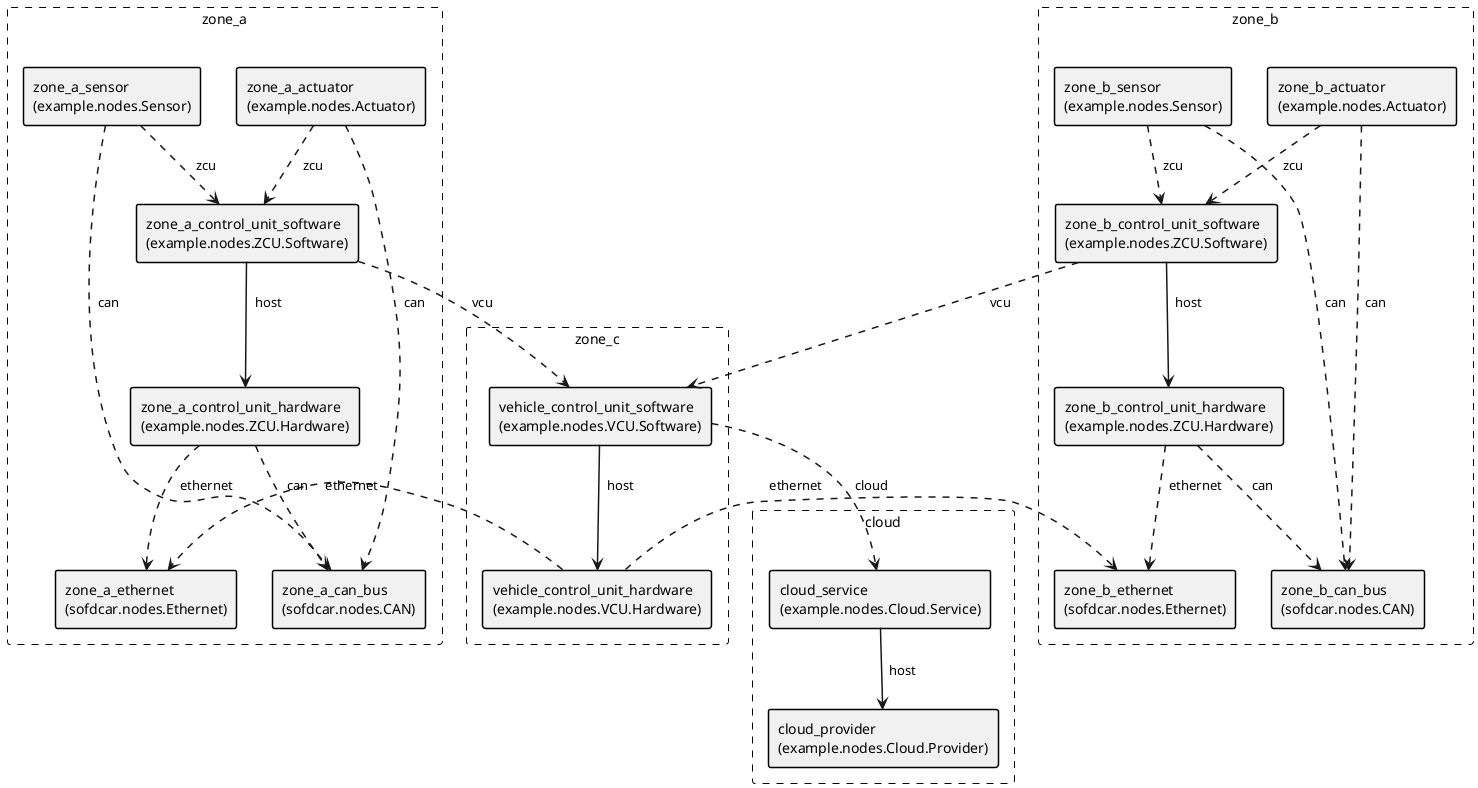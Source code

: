 @startuml
skinparam defaultFontName SansSerif
skinparam componentStyle rectangle
skinparam backgroundColor transparent
skinparam ArrowThickness 1.5

skinparam file {
    BorderColor black
    BorderThickness 1.5
}

skinparam interface {
    BorderColor black
    BorderThickness 1.5
}

skinparam rectangle {
    BorderColor black
    BorderThickness 1.5
    FontStyle normal
}


rectangle "cloud" #line.dashed {
rectangle "cloud_service\n(example.nodes.Cloud.Service)" as node_cloud_service

rectangle "cloud_provider\n(example.nodes.Cloud.Provider)" as node_cloud_provider

}
rectangle "zone_a" #line.dashed {
rectangle "zone_a_control_unit_software\n(example.nodes.ZCU.Software)" as node_zone_a_control_unit_software

rectangle "zone_a_control_unit_hardware\n(example.nodes.ZCU.Hardware)" as node_zone_a_control_unit_hardware

rectangle "zone_a_ethernet\n(sofdcar.nodes.Ethernet)" as node_zone_a_ethernet

rectangle "zone_a_can_bus\n(sofdcar.nodes.CAN)" as node_zone_a_can_bus

rectangle "zone_a_actuator\n(example.nodes.Actuator)" as node_zone_a_actuator

rectangle "zone_a_sensor\n(example.nodes.Sensor)" as node_zone_a_sensor

}
rectangle "zone_b" #line.dashed {
rectangle "zone_b_control_unit_software\n(example.nodes.ZCU.Software)" as node_zone_b_control_unit_software

rectangle "zone_b_control_unit_hardware\n(example.nodes.ZCU.Hardware)" as node_zone_b_control_unit_hardware

rectangle "zone_b_ethernet\n(sofdcar.nodes.Ethernet)" as node_zone_b_ethernet

rectangle "zone_b_can_bus\n(sofdcar.nodes.CAN)" as node_zone_b_can_bus

rectangle "zone_b_actuator\n(example.nodes.Actuator)" as node_zone_b_actuator

rectangle "zone_b_sensor\n(example.nodes.Sensor)" as node_zone_b_sensor

}
rectangle "zone_c" #line.dashed {
rectangle "vehicle_control_unit_software\n(example.nodes.VCU.Software)" as node_vehicle_control_unit_software

rectangle "vehicle_control_unit_hardware\n(example.nodes.VCU.Hardware)" as node_vehicle_control_unit_hardware

}


node_cloud_service --> node_cloud_provider : "  host"
node_vehicle_control_unit_software --> node_vehicle_control_unit_hardware : "  host"
node_vehicle_control_unit_software ..> node_cloud_service : "  cloud"
node_vehicle_control_unit_hardware ..> node_zone_a_ethernet : "  ethernet"
node_vehicle_control_unit_hardware ..> node_zone_b_ethernet : "  ethernet"
node_zone_a_control_unit_software --> node_zone_a_control_unit_hardware : "  host"
node_zone_a_control_unit_software ..> node_vehicle_control_unit_software : "  vcu"
node_zone_a_control_unit_hardware ..> node_zone_a_ethernet : "  ethernet"
node_zone_a_control_unit_hardware ..> node_zone_a_can_bus : "  can"
node_zone_a_actuator ..> node_zone_a_can_bus : "  can"
node_zone_a_actuator ..> node_zone_a_control_unit_software : "  zcu"
node_zone_a_sensor ..> node_zone_a_can_bus : "  can"
node_zone_a_sensor ..> node_zone_a_control_unit_software : "  zcu"
node_zone_b_control_unit_software --> node_zone_b_control_unit_hardware : "  host"
node_zone_b_control_unit_software ..> node_vehicle_control_unit_software : "  vcu"
node_zone_b_control_unit_hardware ..> node_zone_b_ethernet : "  ethernet"
node_zone_b_control_unit_hardware ..> node_zone_b_can_bus : "  can"
node_zone_b_actuator ..> node_zone_b_can_bus : "  can"
node_zone_b_actuator ..> node_zone_b_control_unit_software : "  zcu"
node_zone_b_sensor ..> node_zone_b_can_bus : "  can"
node_zone_b_sensor ..> node_zone_b_control_unit_software : "  zcu"

@enduml
